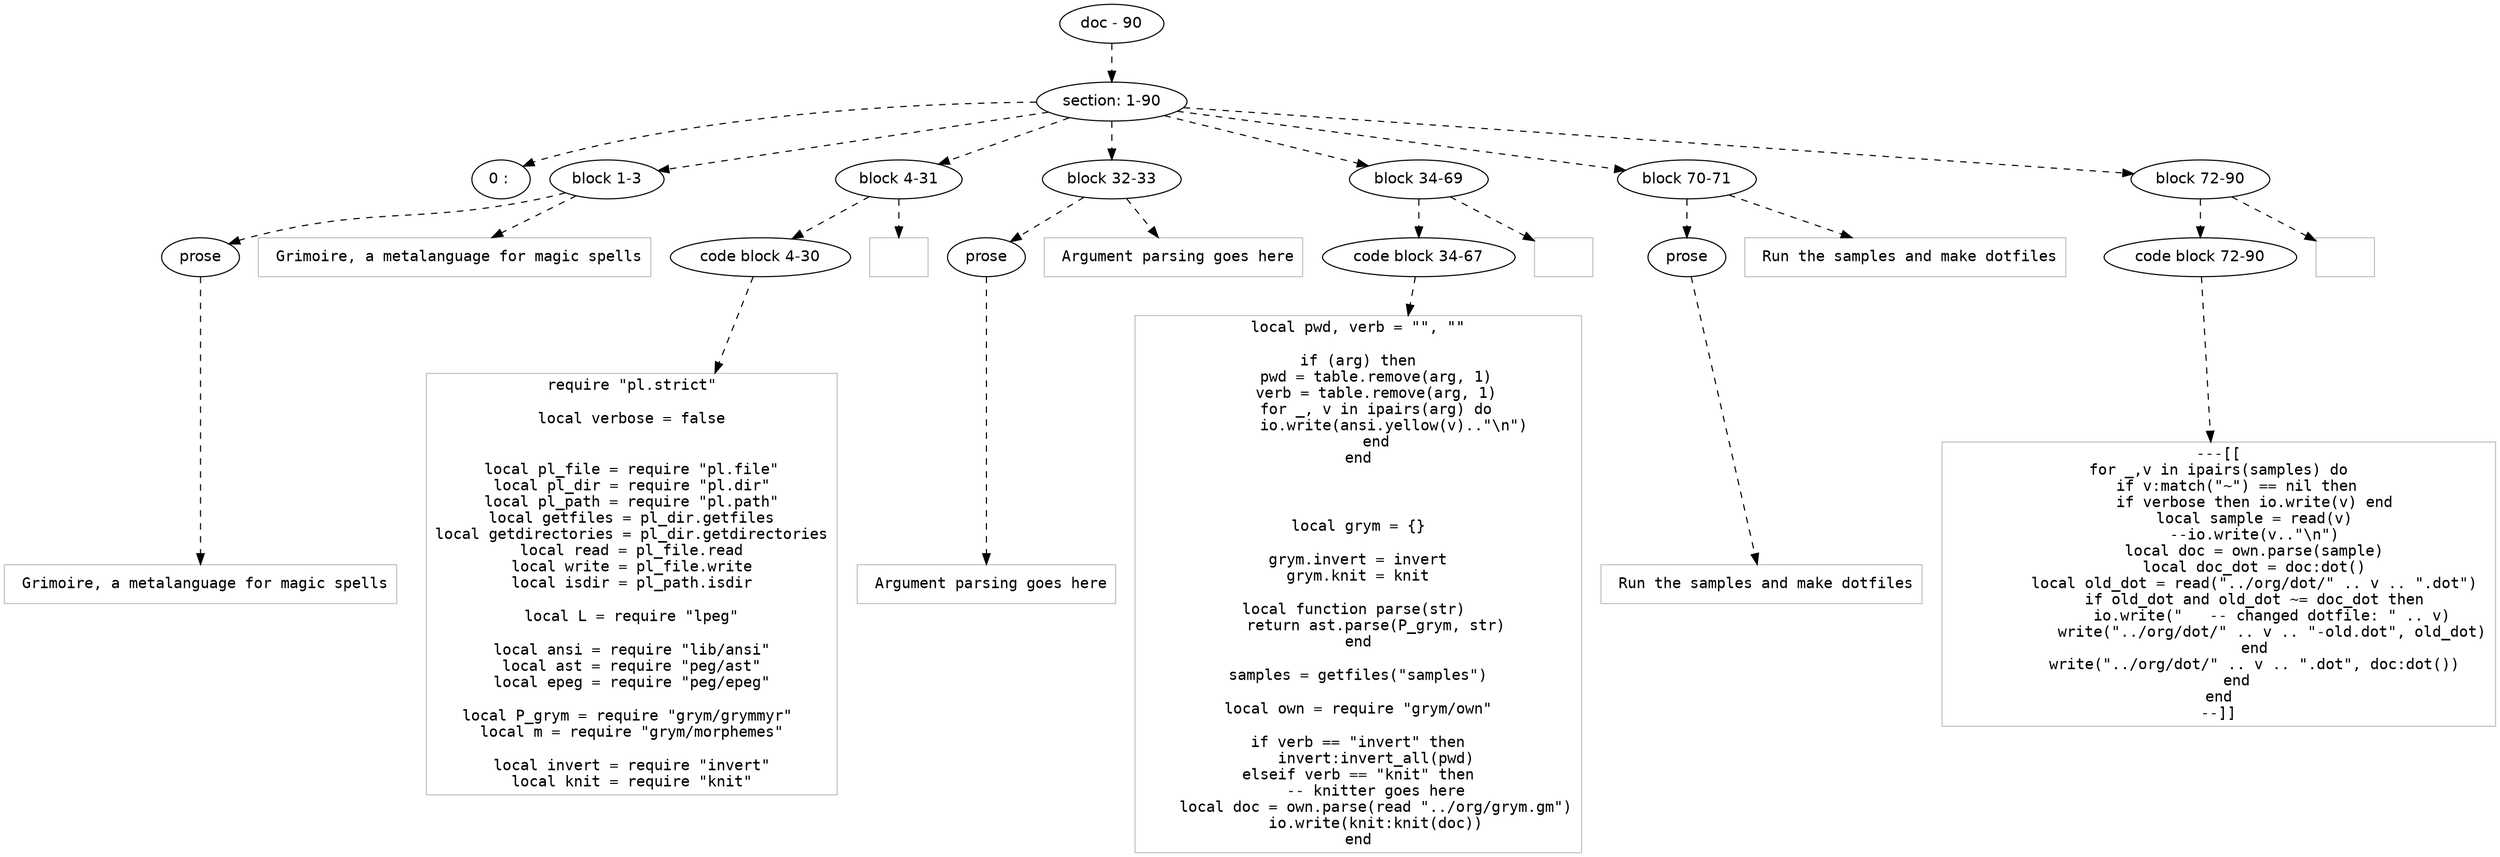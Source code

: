 digraph hierarchy {

node [fontname=Helvetica]
edge [style=dashed]

doc_0 [label="doc - 90"]


doc_0 -> { section_1}
{rank=same; section_1}

section_1 [label="section: 1-90"]


section_1 -> { header_2 block_3 block_4 block_5 block_6 block_7 block_8}
{rank=same; header_2 block_3 block_4 block_5 block_6 block_7 block_8}

header_2 [label="0 : "]

block_3 [label="block 1-3"]

block_4 [label="block 4-31"]

block_5 [label="block 32-33"]

block_6 [label="block 34-69"]

block_7 [label="block 70-71"]

block_8 [label="block 72-90"]


block_3 -> { prose_9}
{rank=same; prose_9}

prose_9 [label="prose"]


prose_9 -> leaf_10
leaf_10  [color=Gray,shape=rectangle,fontname=Inconsolata,label=" Grimoire, a metalanguage for magic spells
"]
block_3 -> leaf_11
leaf_11  [color=Gray,shape=rectangle,fontname=Inconsolata,label=" Grimoire, a metalanguage for magic spells
"]
block_4 -> { codeblock_12}
{rank=same; codeblock_12}

codeblock_12 [label="code block 4-30"]


codeblock_12 -> leaf_13
leaf_13  [color=Gray,shape=rectangle,fontname=Inconsolata,label="require \"pl.strict\"

local verbose = false


local pl_file = require \"pl.file\"
local pl_dir = require \"pl.dir\"
local pl_path = require \"pl.path\"
local getfiles = pl_dir.getfiles
local getdirectories = pl_dir.getdirectories
local read = pl_file.read
local write = pl_file.write
local isdir = pl_path.isdir

local L = require \"lpeg\"

local ansi = require \"lib/ansi\"
local ast = require \"peg/ast\"
local epeg = require \"peg/epeg\"

local P_grym = require \"grym/grymmyr\" 
local m = require \"grym/morphemes\"

local invert = require \"invert\"
local knit = require \"knit\""]
block_4 -> leaf_14
leaf_14  [color=Gray,shape=rectangle,fontname=Inconsolata,label=""]
block_5 -> { prose_15}
{rank=same; prose_15}

prose_15 [label="prose"]


prose_15 -> leaf_16
leaf_16  [color=Gray,shape=rectangle,fontname=Inconsolata,label=" Argument parsing goes here
"]
block_5 -> leaf_17
leaf_17  [color=Gray,shape=rectangle,fontname=Inconsolata,label=" Argument parsing goes here
"]
block_6 -> { codeblock_18}
{rank=same; codeblock_18}

codeblock_18 [label="code block 34-67"]


codeblock_18 -> leaf_19
leaf_19  [color=Gray,shape=rectangle,fontname=Inconsolata,label="local pwd, verb = \"\", \"\"

if (arg) then
    pwd = table.remove(arg, 1)
    verb = table.remove(arg, 1)
    for _, v in ipairs(arg) do
        io.write(ansi.yellow(v)..\"\\n\")
    end
end



local grym = {}

grym.invert = invert
grym.knit = knit

local function parse(str) 
    return ast.parse(P_grym, str)
end

samples = getfiles(\"samples\")

local own = require \"grym/own\"

if verb == \"invert\" then
    invert:invert_all(pwd)
elseif verb == \"knit\" then
    -- knitter goes here
    local doc = own.parse(read \"../org/grym.gm\")
    io.write(knit:knit(doc))
end"]
block_6 -> leaf_20
leaf_20  [color=Gray,shape=rectangle,fontname=Inconsolata,label="
"]
block_7 -> { prose_21}
{rank=same; prose_21}

prose_21 [label="prose"]


prose_21 -> leaf_22
leaf_22  [color=Gray,shape=rectangle,fontname=Inconsolata,label=" Run the samples and make dotfiles
"]
block_7 -> leaf_23
leaf_23  [color=Gray,shape=rectangle,fontname=Inconsolata,label=" Run the samples and make dotfiles
"]
block_8 -> { codeblock_24}
{rank=same; codeblock_24}

codeblock_24 [label="code block 72-90"]


codeblock_24 -> leaf_25
leaf_25  [color=Gray,shape=rectangle,fontname=Inconsolata,label="---[[
for _,v in ipairs(samples) do
    if v:match(\"~\") == nil then
        if verbose then io.write(v) end
        local sample = read(v)
        --io.write(v..\"\\n\")
        local doc = own.parse(sample)
        local doc_dot = doc:dot()
        local old_dot = read(\"../org/dot/\" .. v .. \".dot\")
        if old_dot and old_dot ~= doc_dot then
            io.write(\"   -- changed dotfile: \" .. v)
            write(\"../org/dot/\" .. v .. \"-old.dot\", old_dot)
        end
        write(\"../org/dot/\" .. v .. \".dot\", doc:dot())
    end
end
--]]"]
block_8 -> leaf_26
leaf_26  [color=Gray,shape=rectangle,fontname=Inconsolata,label=""]

}
